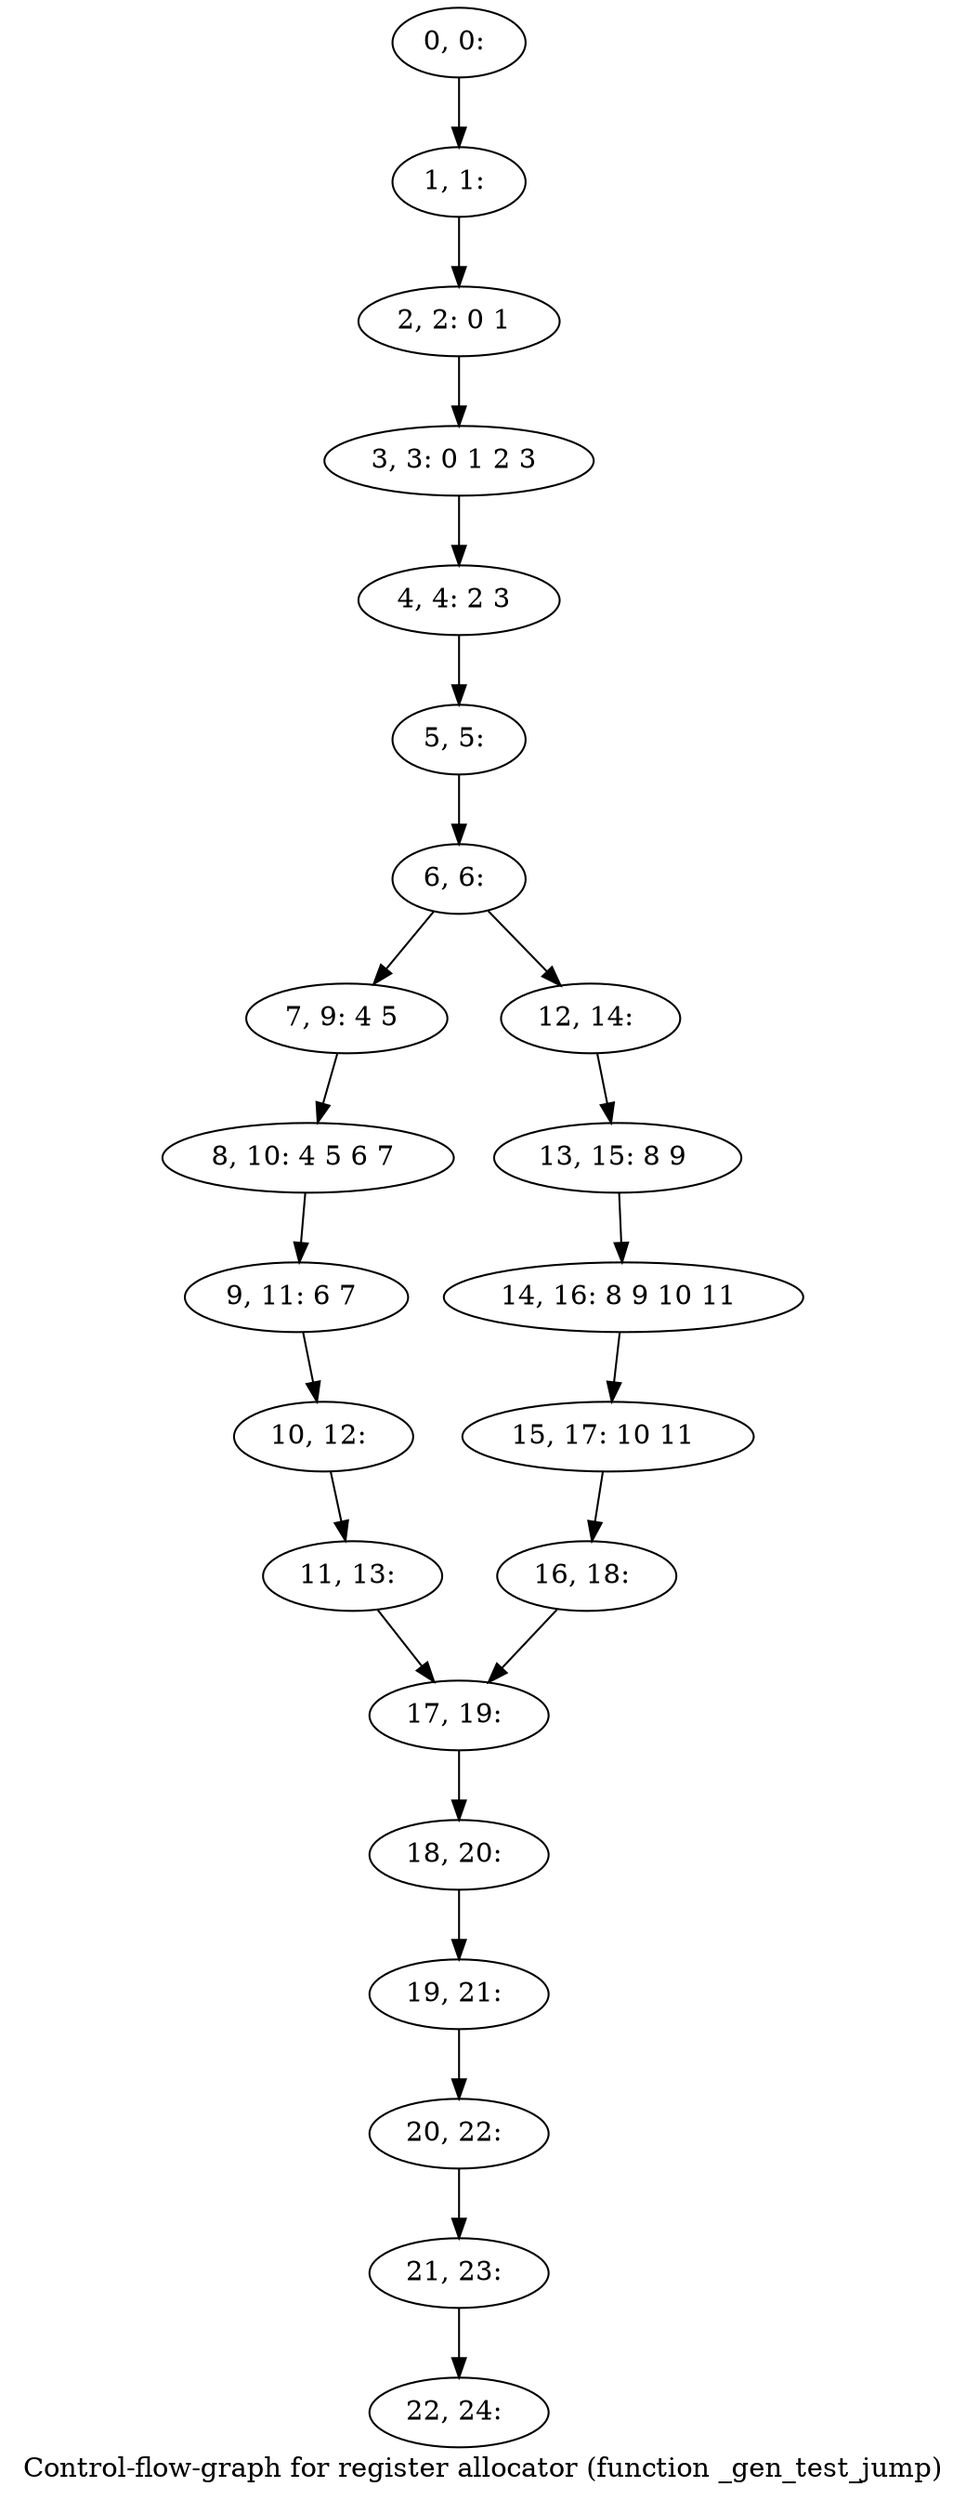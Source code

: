 digraph G {
graph [label="Control-flow-graph for register allocator (function _gen_test_jump)"]
0[label="0, 0: "];
1[label="1, 1: "];
2[label="2, 2: 0 1 "];
3[label="3, 3: 0 1 2 3 "];
4[label="4, 4: 2 3 "];
5[label="5, 5: "];
6[label="6, 6: "];
7[label="7, 9: 4 5 "];
8[label="8, 10: 4 5 6 7 "];
9[label="9, 11: 6 7 "];
10[label="10, 12: "];
11[label="11, 13: "];
12[label="12, 14: "];
13[label="13, 15: 8 9 "];
14[label="14, 16: 8 9 10 11 "];
15[label="15, 17: 10 11 "];
16[label="16, 18: "];
17[label="17, 19: "];
18[label="18, 20: "];
19[label="19, 21: "];
20[label="20, 22: "];
21[label="21, 23: "];
22[label="22, 24: "];
0->1 ;
1->2 ;
2->3 ;
3->4 ;
4->5 ;
5->6 ;
6->7 ;
6->12 ;
7->8 ;
8->9 ;
9->10 ;
10->11 ;
11->17 ;
12->13 ;
13->14 ;
14->15 ;
15->16 ;
16->17 ;
17->18 ;
18->19 ;
19->20 ;
20->21 ;
21->22 ;
}
